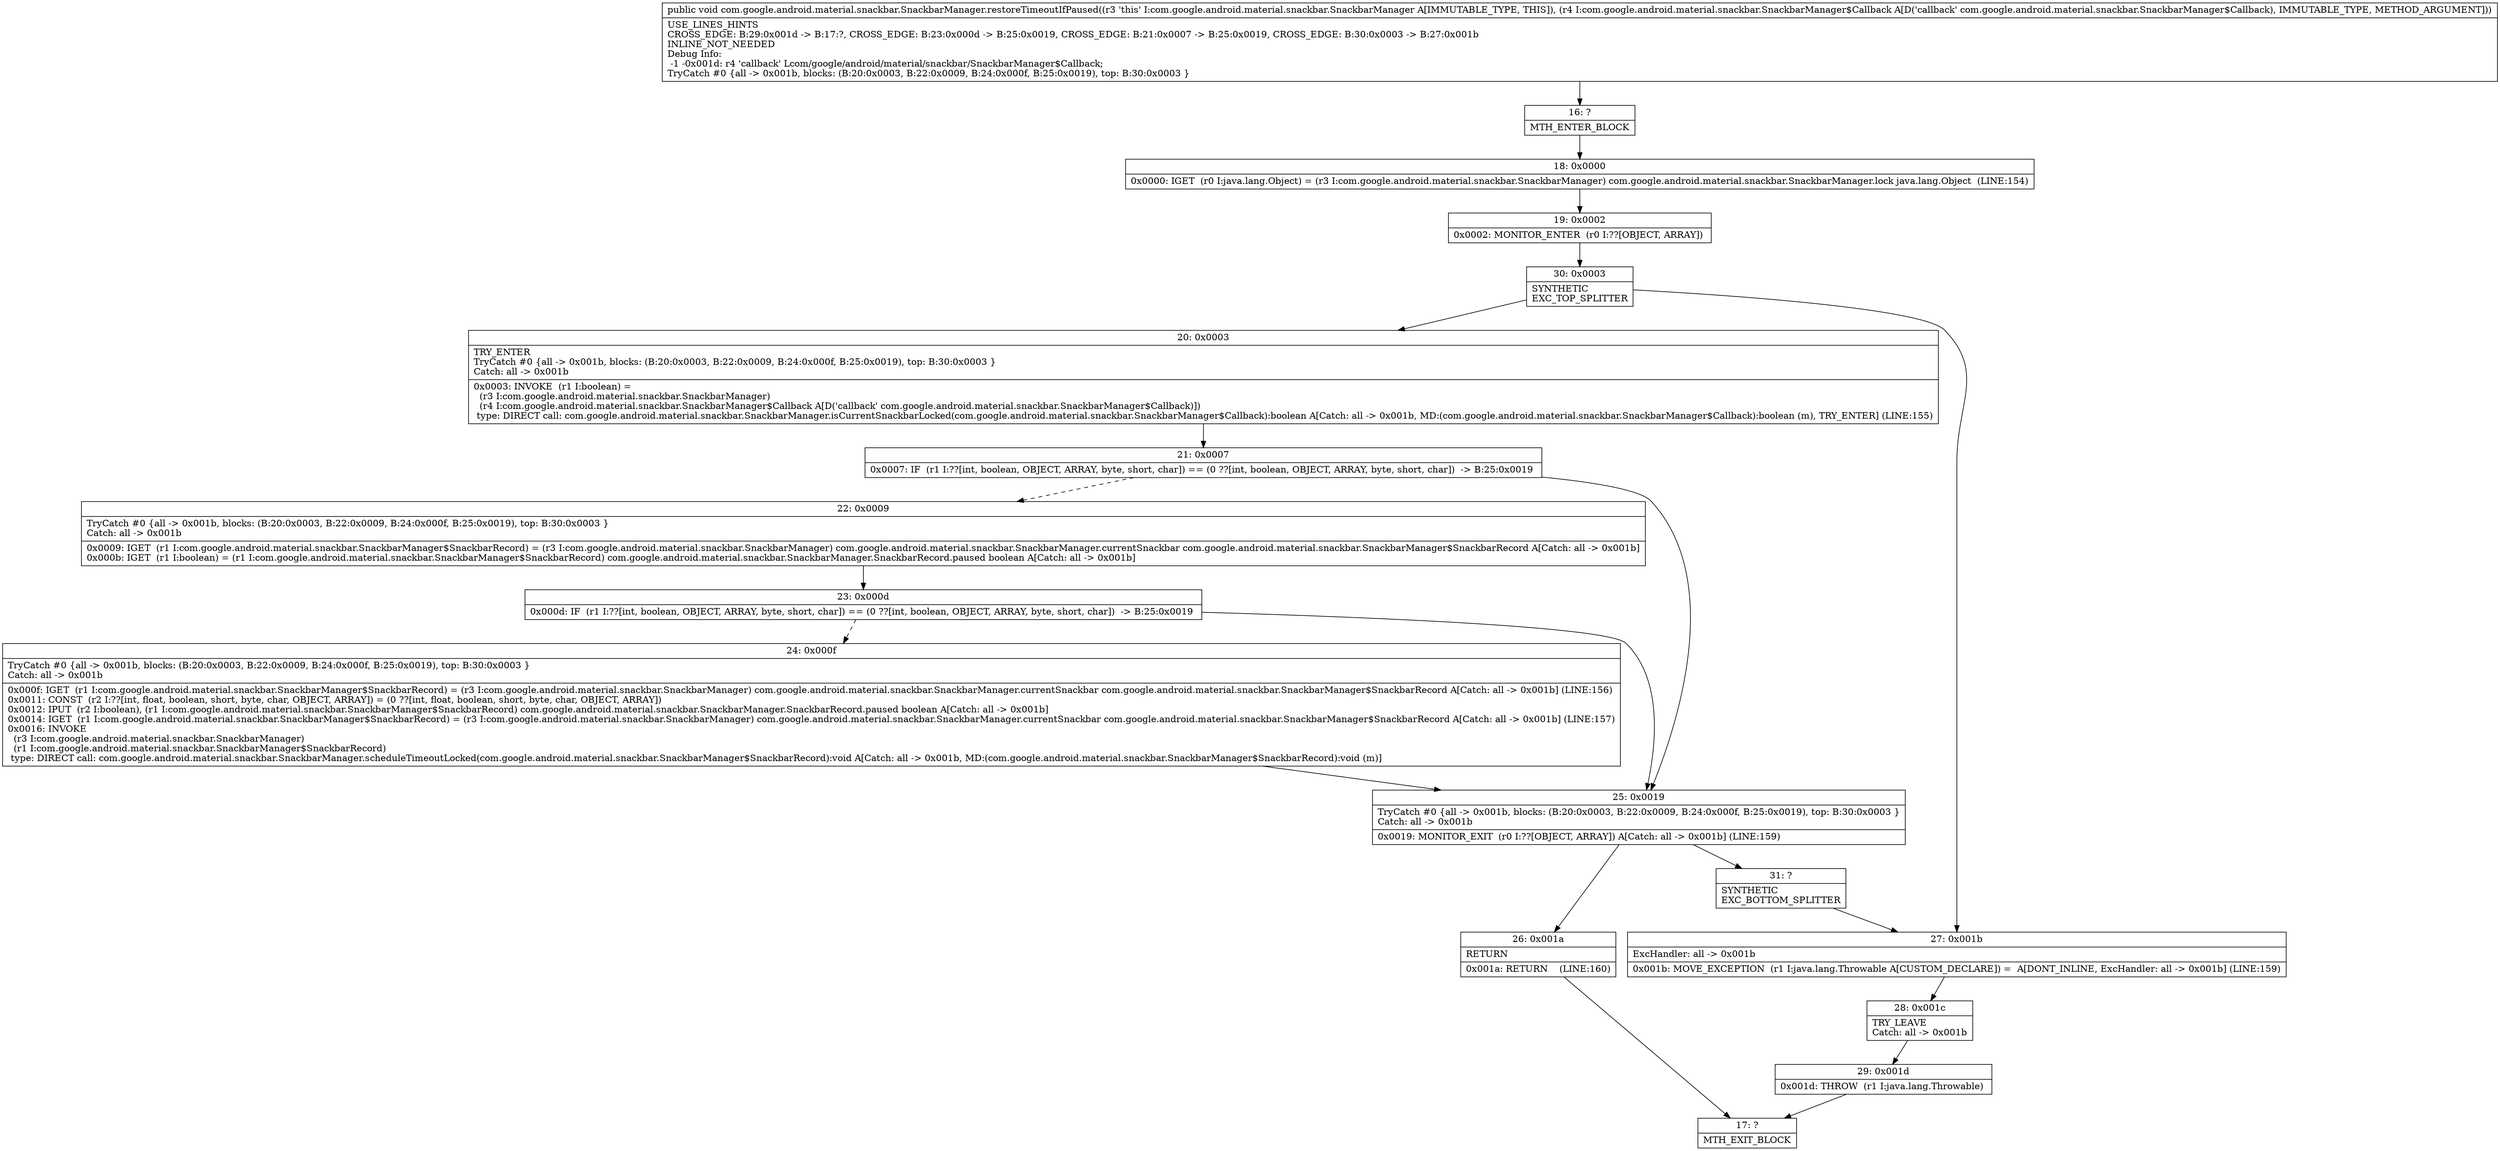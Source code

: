 digraph "CFG forcom.google.android.material.snackbar.SnackbarManager.restoreTimeoutIfPaused(Lcom\/google\/android\/material\/snackbar\/SnackbarManager$Callback;)V" {
Node_16 [shape=record,label="{16\:\ ?|MTH_ENTER_BLOCK\l}"];
Node_18 [shape=record,label="{18\:\ 0x0000|0x0000: IGET  (r0 I:java.lang.Object) = (r3 I:com.google.android.material.snackbar.SnackbarManager) com.google.android.material.snackbar.SnackbarManager.lock java.lang.Object  (LINE:154)\l}"];
Node_19 [shape=record,label="{19\:\ 0x0002|0x0002: MONITOR_ENTER  (r0 I:??[OBJECT, ARRAY]) \l}"];
Node_30 [shape=record,label="{30\:\ 0x0003|SYNTHETIC\lEXC_TOP_SPLITTER\l}"];
Node_20 [shape=record,label="{20\:\ 0x0003|TRY_ENTER\lTryCatch #0 \{all \-\> 0x001b, blocks: (B:20:0x0003, B:22:0x0009, B:24:0x000f, B:25:0x0019), top: B:30:0x0003 \}\lCatch: all \-\> 0x001b\l|0x0003: INVOKE  (r1 I:boolean) = \l  (r3 I:com.google.android.material.snackbar.SnackbarManager)\l  (r4 I:com.google.android.material.snackbar.SnackbarManager$Callback A[D('callback' com.google.android.material.snackbar.SnackbarManager$Callback)])\l type: DIRECT call: com.google.android.material.snackbar.SnackbarManager.isCurrentSnackbarLocked(com.google.android.material.snackbar.SnackbarManager$Callback):boolean A[Catch: all \-\> 0x001b, MD:(com.google.android.material.snackbar.SnackbarManager$Callback):boolean (m), TRY_ENTER] (LINE:155)\l}"];
Node_21 [shape=record,label="{21\:\ 0x0007|0x0007: IF  (r1 I:??[int, boolean, OBJECT, ARRAY, byte, short, char]) == (0 ??[int, boolean, OBJECT, ARRAY, byte, short, char])  \-\> B:25:0x0019 \l}"];
Node_22 [shape=record,label="{22\:\ 0x0009|TryCatch #0 \{all \-\> 0x001b, blocks: (B:20:0x0003, B:22:0x0009, B:24:0x000f, B:25:0x0019), top: B:30:0x0003 \}\lCatch: all \-\> 0x001b\l|0x0009: IGET  (r1 I:com.google.android.material.snackbar.SnackbarManager$SnackbarRecord) = (r3 I:com.google.android.material.snackbar.SnackbarManager) com.google.android.material.snackbar.SnackbarManager.currentSnackbar com.google.android.material.snackbar.SnackbarManager$SnackbarRecord A[Catch: all \-\> 0x001b]\l0x000b: IGET  (r1 I:boolean) = (r1 I:com.google.android.material.snackbar.SnackbarManager$SnackbarRecord) com.google.android.material.snackbar.SnackbarManager.SnackbarRecord.paused boolean A[Catch: all \-\> 0x001b]\l}"];
Node_23 [shape=record,label="{23\:\ 0x000d|0x000d: IF  (r1 I:??[int, boolean, OBJECT, ARRAY, byte, short, char]) == (0 ??[int, boolean, OBJECT, ARRAY, byte, short, char])  \-\> B:25:0x0019 \l}"];
Node_24 [shape=record,label="{24\:\ 0x000f|TryCatch #0 \{all \-\> 0x001b, blocks: (B:20:0x0003, B:22:0x0009, B:24:0x000f, B:25:0x0019), top: B:30:0x0003 \}\lCatch: all \-\> 0x001b\l|0x000f: IGET  (r1 I:com.google.android.material.snackbar.SnackbarManager$SnackbarRecord) = (r3 I:com.google.android.material.snackbar.SnackbarManager) com.google.android.material.snackbar.SnackbarManager.currentSnackbar com.google.android.material.snackbar.SnackbarManager$SnackbarRecord A[Catch: all \-\> 0x001b] (LINE:156)\l0x0011: CONST  (r2 I:??[int, float, boolean, short, byte, char, OBJECT, ARRAY]) = (0 ??[int, float, boolean, short, byte, char, OBJECT, ARRAY]) \l0x0012: IPUT  (r2 I:boolean), (r1 I:com.google.android.material.snackbar.SnackbarManager$SnackbarRecord) com.google.android.material.snackbar.SnackbarManager.SnackbarRecord.paused boolean A[Catch: all \-\> 0x001b]\l0x0014: IGET  (r1 I:com.google.android.material.snackbar.SnackbarManager$SnackbarRecord) = (r3 I:com.google.android.material.snackbar.SnackbarManager) com.google.android.material.snackbar.SnackbarManager.currentSnackbar com.google.android.material.snackbar.SnackbarManager$SnackbarRecord A[Catch: all \-\> 0x001b] (LINE:157)\l0x0016: INVOKE  \l  (r3 I:com.google.android.material.snackbar.SnackbarManager)\l  (r1 I:com.google.android.material.snackbar.SnackbarManager$SnackbarRecord)\l type: DIRECT call: com.google.android.material.snackbar.SnackbarManager.scheduleTimeoutLocked(com.google.android.material.snackbar.SnackbarManager$SnackbarRecord):void A[Catch: all \-\> 0x001b, MD:(com.google.android.material.snackbar.SnackbarManager$SnackbarRecord):void (m)]\l}"];
Node_25 [shape=record,label="{25\:\ 0x0019|TryCatch #0 \{all \-\> 0x001b, blocks: (B:20:0x0003, B:22:0x0009, B:24:0x000f, B:25:0x0019), top: B:30:0x0003 \}\lCatch: all \-\> 0x001b\l|0x0019: MONITOR_EXIT  (r0 I:??[OBJECT, ARRAY]) A[Catch: all \-\> 0x001b] (LINE:159)\l}"];
Node_26 [shape=record,label="{26\:\ 0x001a|RETURN\l|0x001a: RETURN    (LINE:160)\l}"];
Node_17 [shape=record,label="{17\:\ ?|MTH_EXIT_BLOCK\l}"];
Node_31 [shape=record,label="{31\:\ ?|SYNTHETIC\lEXC_BOTTOM_SPLITTER\l}"];
Node_27 [shape=record,label="{27\:\ 0x001b|ExcHandler: all \-\> 0x001b\l|0x001b: MOVE_EXCEPTION  (r1 I:java.lang.Throwable A[CUSTOM_DECLARE]) =  A[DONT_INLINE, ExcHandler: all \-\> 0x001b] (LINE:159)\l}"];
Node_28 [shape=record,label="{28\:\ 0x001c|TRY_LEAVE\lCatch: all \-\> 0x001b\l}"];
Node_29 [shape=record,label="{29\:\ 0x001d|0x001d: THROW  (r1 I:java.lang.Throwable) \l}"];
MethodNode[shape=record,label="{public void com.google.android.material.snackbar.SnackbarManager.restoreTimeoutIfPaused((r3 'this' I:com.google.android.material.snackbar.SnackbarManager A[IMMUTABLE_TYPE, THIS]), (r4 I:com.google.android.material.snackbar.SnackbarManager$Callback A[D('callback' com.google.android.material.snackbar.SnackbarManager$Callback), IMMUTABLE_TYPE, METHOD_ARGUMENT]))  | USE_LINES_HINTS\lCROSS_EDGE: B:29:0x001d \-\> B:17:?, CROSS_EDGE: B:23:0x000d \-\> B:25:0x0019, CROSS_EDGE: B:21:0x0007 \-\> B:25:0x0019, CROSS_EDGE: B:30:0x0003 \-\> B:27:0x001b\lINLINE_NOT_NEEDED\lDebug Info:\l  \-1 \-0x001d: r4 'callback' Lcom\/google\/android\/material\/snackbar\/SnackbarManager$Callback;\lTryCatch #0 \{all \-\> 0x001b, blocks: (B:20:0x0003, B:22:0x0009, B:24:0x000f, B:25:0x0019), top: B:30:0x0003 \}\l}"];
MethodNode -> Node_16;Node_16 -> Node_18;
Node_18 -> Node_19;
Node_19 -> Node_30;
Node_30 -> Node_20;
Node_30 -> Node_27;
Node_20 -> Node_21;
Node_21 -> Node_22[style=dashed];
Node_21 -> Node_25;
Node_22 -> Node_23;
Node_23 -> Node_24[style=dashed];
Node_23 -> Node_25;
Node_24 -> Node_25;
Node_25 -> Node_26;
Node_25 -> Node_31;
Node_26 -> Node_17;
Node_31 -> Node_27;
Node_27 -> Node_28;
Node_28 -> Node_29;
Node_29 -> Node_17;
}

